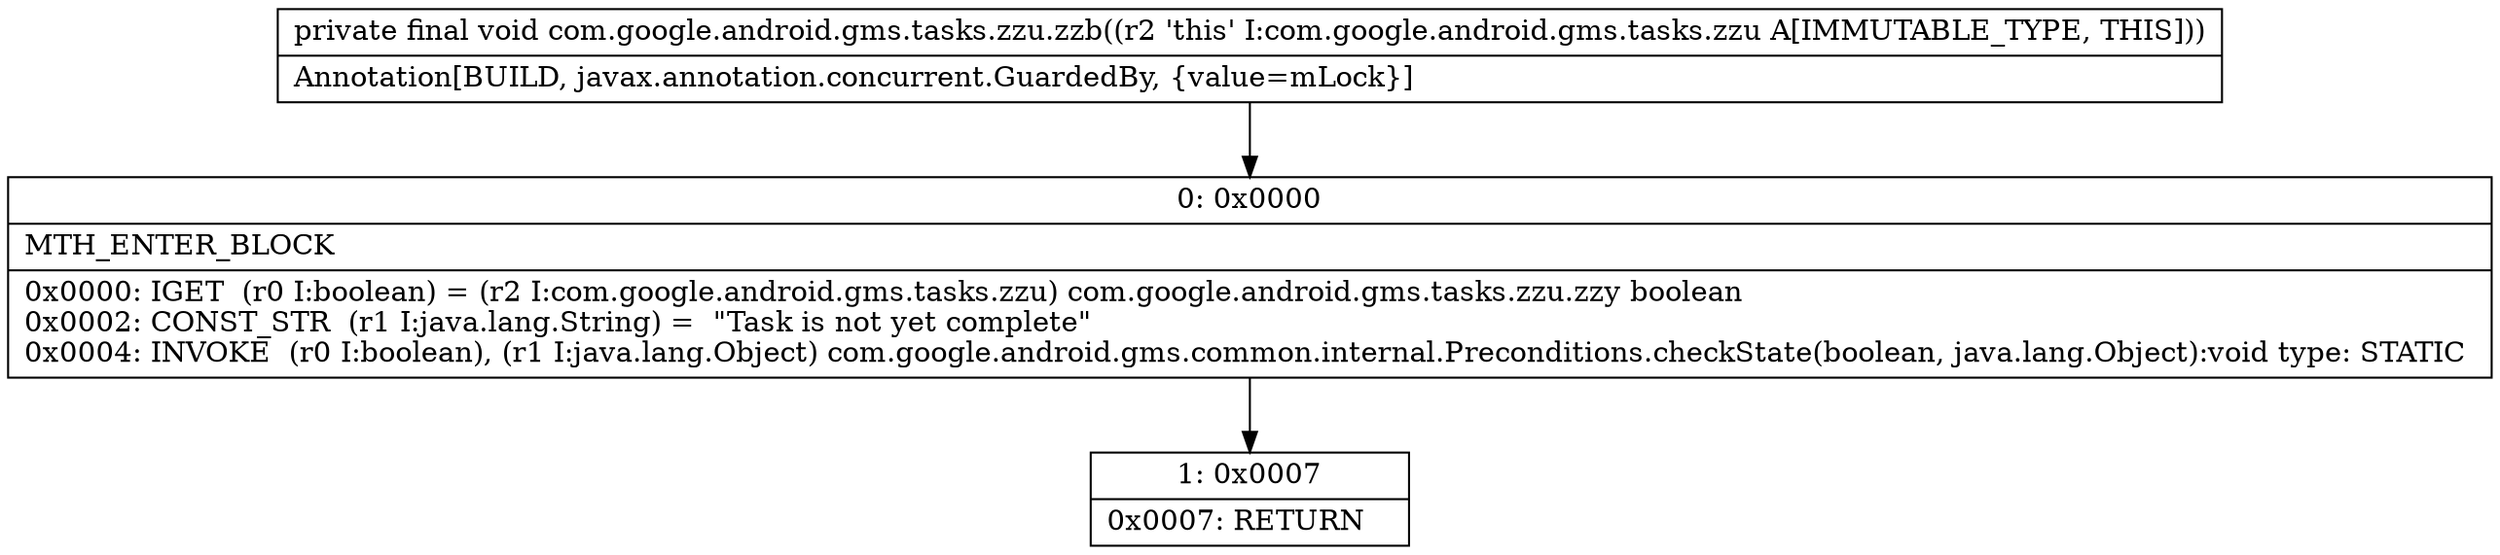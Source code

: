 digraph "CFG forcom.google.android.gms.tasks.zzu.zzb()V" {
Node_0 [shape=record,label="{0\:\ 0x0000|MTH_ENTER_BLOCK\l|0x0000: IGET  (r0 I:boolean) = (r2 I:com.google.android.gms.tasks.zzu) com.google.android.gms.tasks.zzu.zzy boolean \l0x0002: CONST_STR  (r1 I:java.lang.String) =  \"Task is not yet complete\" \l0x0004: INVOKE  (r0 I:boolean), (r1 I:java.lang.Object) com.google.android.gms.common.internal.Preconditions.checkState(boolean, java.lang.Object):void type: STATIC \l}"];
Node_1 [shape=record,label="{1\:\ 0x0007|0x0007: RETURN   \l}"];
MethodNode[shape=record,label="{private final void com.google.android.gms.tasks.zzu.zzb((r2 'this' I:com.google.android.gms.tasks.zzu A[IMMUTABLE_TYPE, THIS]))  | Annotation[BUILD, javax.annotation.concurrent.GuardedBy, \{value=mLock\}]\l}"];
MethodNode -> Node_0;
Node_0 -> Node_1;
}

